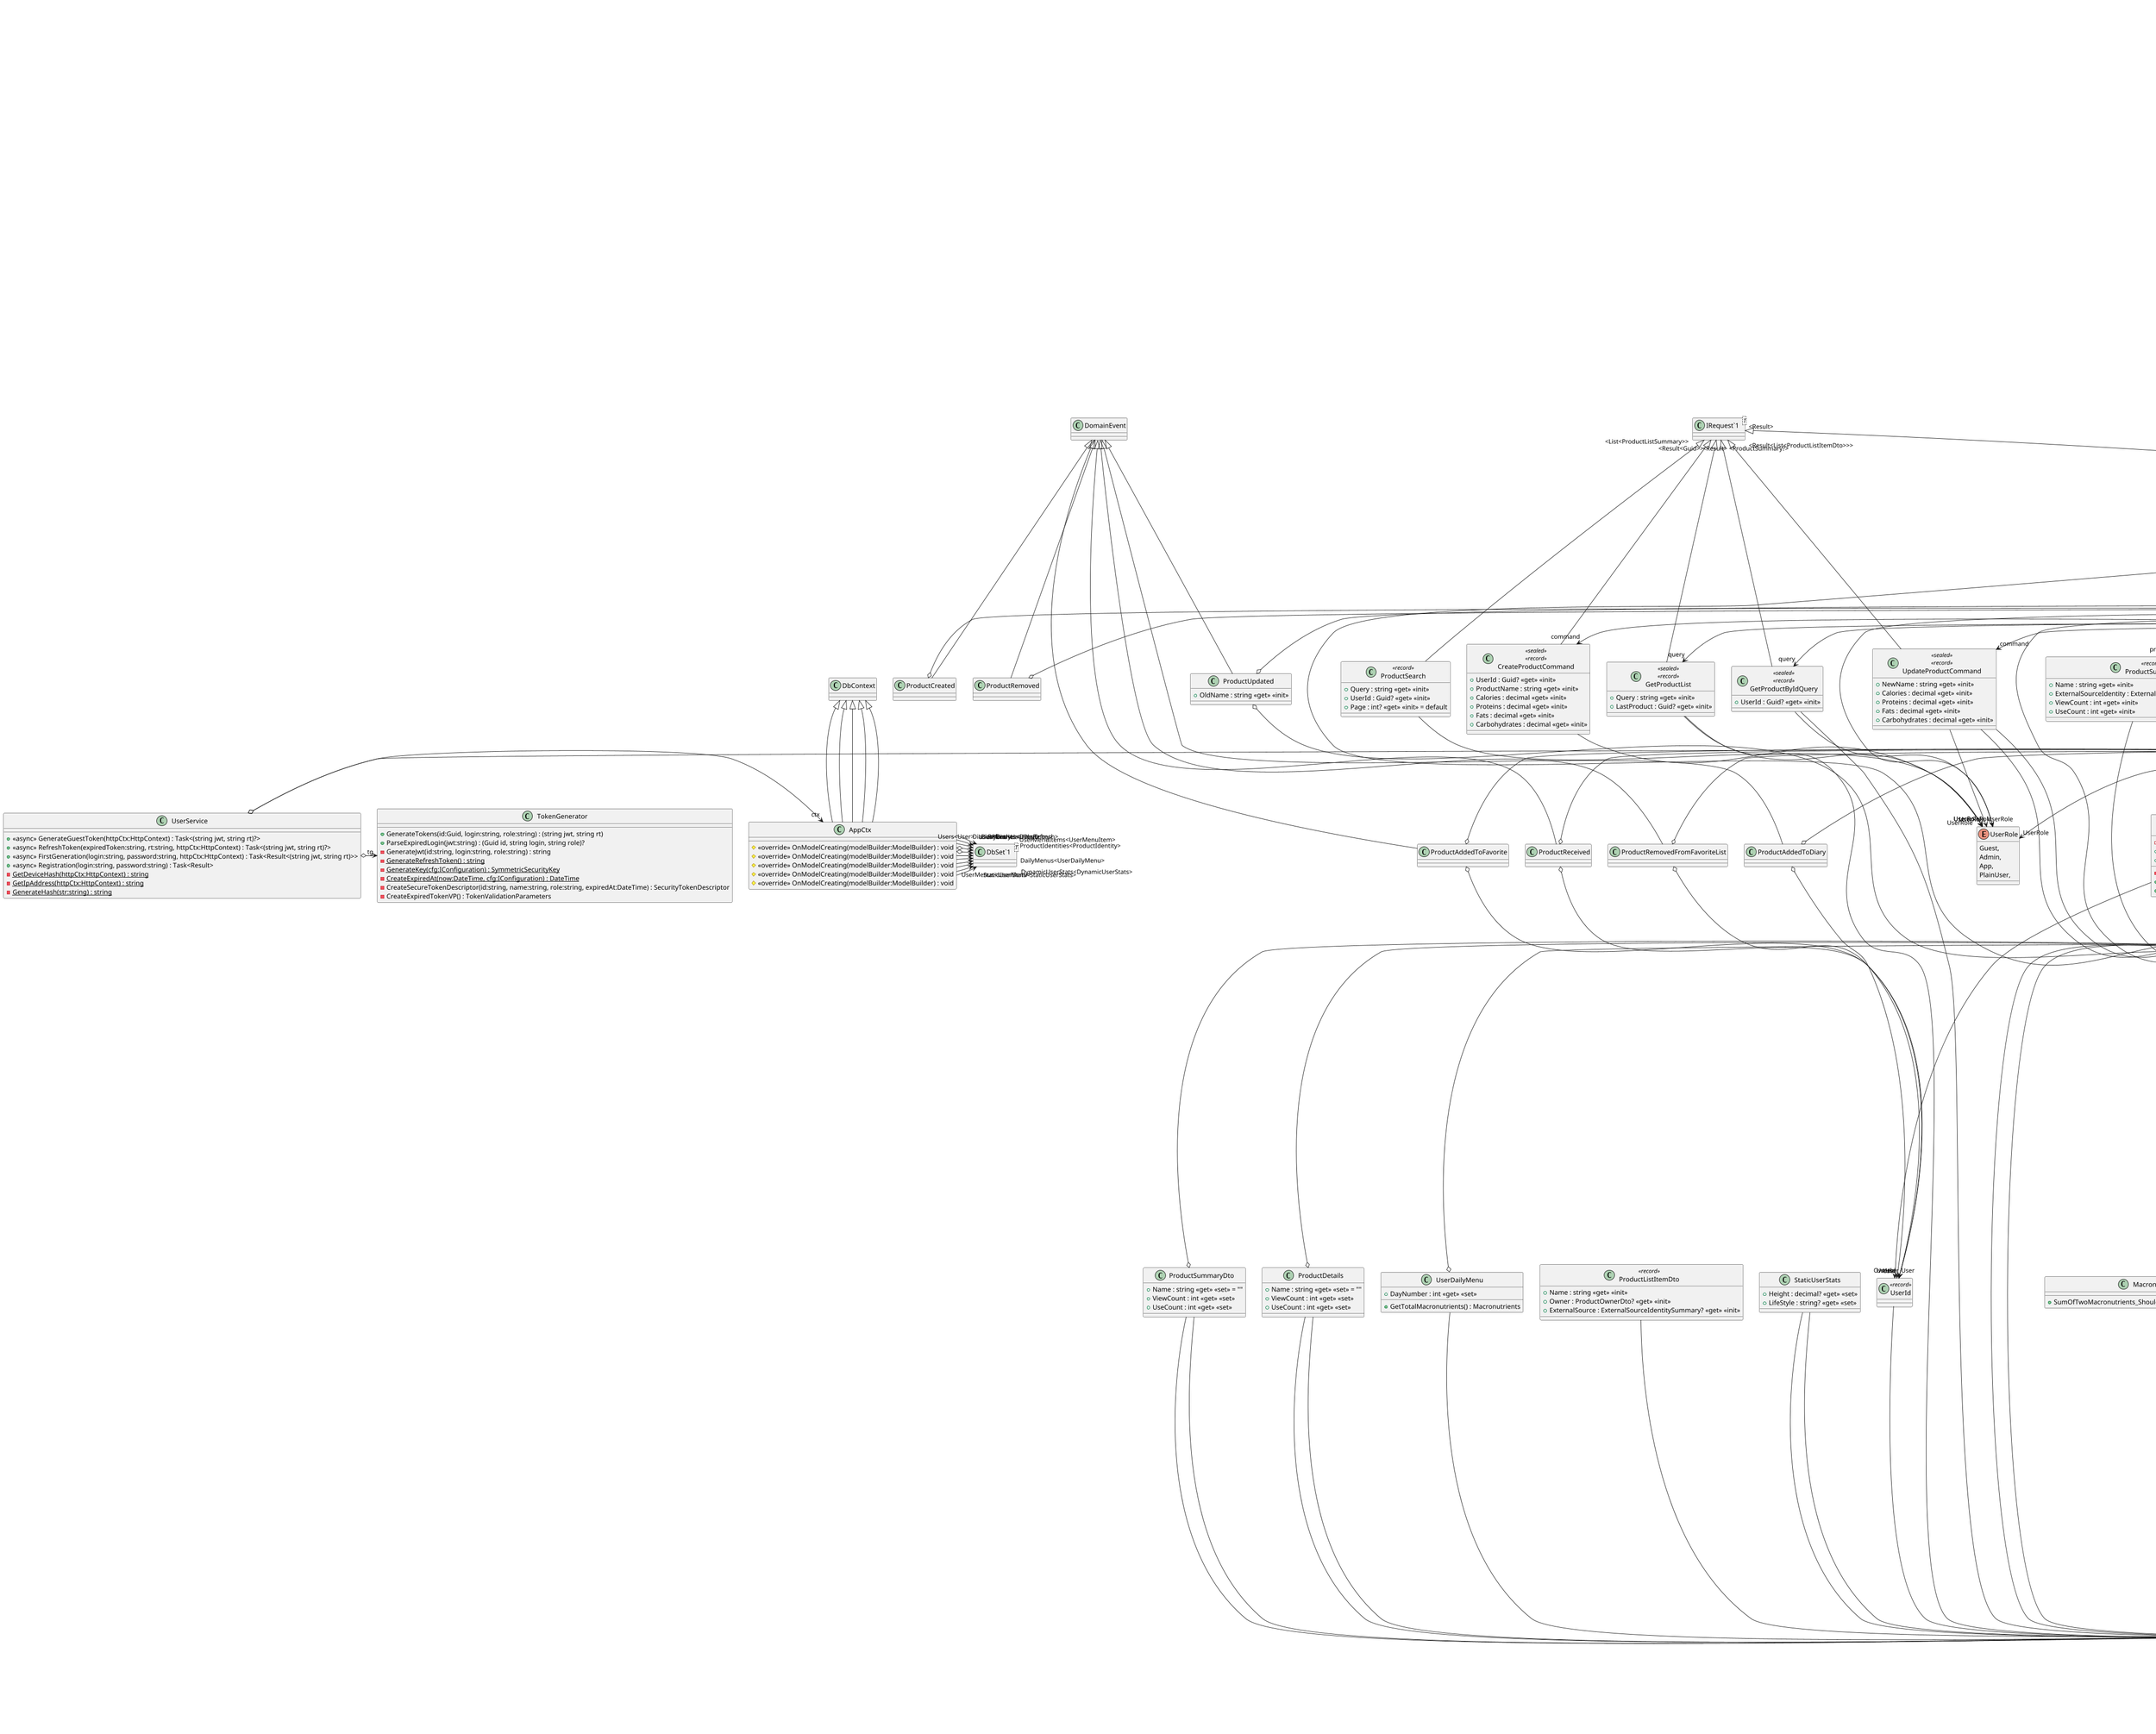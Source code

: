 @startuml include

' skinparam dpi 900

scale 32000 width
' scale 4000 height


class DependencyInjection <<static>> {
    + {static} AddPersistenceBuildingBlocks(serviceCollection:IServiceCollection) : IServiceCollection
}
class LinqExtensions <<static>> {
    + {static} Chunk(source:IEnumerable<T>, chunkSize:int) : IEnumerable<IEnumerable<T>>
}
class Class1 {
}
class ClaimsPrincipalExtensions <<static>> {
    + {static} GetUserId(u:ClaimsPrincipal) : Guid?
    + {static} TryGetGuid(idStr:string) : Guid?
}
class "AddDbContext`1"<T> {
}
class "AddScoped`1"<T> {
}
class "Empty`1"<T> {
}
class "AddDbContext`1"<T> {
}
class "AddRefitClient`1"<T> {
}
class "GetRequiredService`1"<T> {
}
class "AddDbContext`1"<T> {
}
class "AddScoped`1"<T> {
}
class "Empty`1"<T> {
}
class "AddDbContext`1"<T> {
}
class "AddDbContext`1"<T> {
}
class HttpLoggingHandler {
    # <<override>> <<async>> SendAsync(request:HttpRequestMessage, cancellationToken:CancellationToken) : Task<HttpResponseMessage>
}
class "ILogger`1"<T> {
}
DelegatingHandler <|-- HttpLoggingHandler
class DependencyInjection <<static>> {
    - <<const>> UsdaPath : string = "https://api.nal.usda.gov/fdc/v1"
    - <<const>> OpenApiPath : string = "https://world.openfoodfacts.net/api/v3/"
    - <<const>> OpenApiSearchPath : string = "https://world.openfoodfacts.org/"
    + {static} AddPersistence(services:IServiceCollection, mysqlConnectionString:string, cassandraHost:string, cassandraKeySpace:string, cassandraUserName:string, cassandraPassword:string, usdaClientApiKey:string) : IServiceCollection
}
class DependencyInjection <<static>> {
    + {static} AddPresentation(services:IServiceCollection, configuration:IConfiguration) : IServiceCollection
    + {static} AddPresentation(app:WebApplication) : WebApplication
}
class DependencyInjection <<static>> {
    + {static} AddApplication(services:IServiceCollection, assemblies:Assembly[]) : IServiceCollection
}
class EdamamApiTest {
    + EdamamApiTest(output:ITestOutputHelper)
    + <<async>> TestName() : Task
    - {static} GetLinks(sections:Dictionary<string, EdamamMenuResponse.SelectionType.Section>) : IEnumerable<string>
}
class "ILogger`1"<T> {
}
EdamamApiTest --> "edamamMenuApi" IEdamamMenuApi
EdamamApiTest --> "edamamRecipeApi" IEdamamRecipeApi
EdamamApiTest --> "edamamConverter" EdamamConverter
EdamamApiTest --> "logger<EdamamApiTest>" "ILogger`1"
class UserMenuServiceTest {
    + UserMenuServiceTest(output:ITestOutputHelper)
    + <<async>> TestCreatingMenu() : Task
}
class "ILogger`1"<T> {
}
UserMenuServiceTest --> "edamamMenuApi" IEdamamMenuApi
UserMenuServiceTest --> "edamamRecipeApi" IEdamamRecipeApi
UserMenuServiceTest --> "edamamConverter" EdamamConverter
UserMenuServiceTest --> "userMenuService" UserMenuService
UserMenuServiceTest --> "logger<UserMenuServiceTest>" "ILogger`1"
class MySqlConnectionProvider {
    - <<readonly>> connectionString : string
    + Get() : Task<DbConnection>
}
IConnectionProvider <|-- MySqlConnectionProvider
class GuidTypeHandler {
    + <<override>> SetValue(parameter:IDbDataParameter, guid:Guid) : void
    + <<override>> Parse(value:object) : Guid
}
class "TypeHandler`1"<T> {
}
class MacronutrientsErrors <<static>> {
}
MacronutrientsErrors o-> "ValueLessZero" Error
class MacronutrientsSnapshot {
    + Calories : decimal <<get>> <<set>>
    + Proteins : decimal <<get>> <<set>>
    + Fats : decimal <<get>> <<set>>
    + Carbohydrates : decimal <<get>> <<set>>
}
class Macronutrients <<record>> {
    + Macronutrients()
    - Macronutrients(calories:decimal, proteins:decimal, fats:decimal, carbohydrates:decimal)
    + {static} Create(calories:decimal, proteins:decimal, fats:decimal, carbohydrates:decimal) : Result<Macronutrients>
    - {static} CheckValueByNotLessZero(value:decimal) : bool
    + Calories : decimal <<get>> <<init>>
    + Proteins : decimal <<get>> <<init>>
    + Fats : decimal <<get>> <<init>>
    + Carbohydrates : decimal <<get>> <<init>>
    + {static} FromSnapshot(snapshot:MacronutrientsSnapshot) : Macronutrients
    + ToSnapshot() : MacronutrientsSnapshot
}
class StaticUserStatsConf {
    + Configure(builder:EntityTypeBuilder<StaticUserStats>) : void
}
class "IEntityTypeConfiguration`1"<T> {
}
"IEntityTypeConfiguration`1" "<StaticUserStats>" <|-- StaticUserStatsConf
class StaticUserStats {
    + Height : decimal? <<get>> <<set>>
    + LifeStyle : string? <<get>> <<set>>
}
StaticUserStats --> "Id" Guid
StaticUserStats --> "UserId" Guid
class AppCtx {
    # <<override>> OnModelCreating(modelBuilder:ModelBuilder) : void
}
class "DbContextOptions`1"<T> {
}
class "DbSet`1"<T> {
}
DbContext <|-- AppCtx
AppCtx --> "StaticUserStats<StaticUserStats>" "DbSet`1"
AppCtx --> "DynamicUserStats<DynamicUserStats>" "DbSet`1"
class DynamicUserStats {
    + Weight : decimal <<get>> <<set>>
}
DynamicUserStats --> "Id" Guid
DynamicUserStats --> "UserId" Guid
DynamicUserStats --> "StartDateTime" DateTime
DynamicUserStats --> "EndDateTime" DateTime
class DynamicUserStatsConf {
    + Configure(builder:EntityTypeBuilder<DynamicUserStats>) : void
}
class "IEntityTypeConfiguration`1"<T> {
}
"IEntityTypeConfiguration`1" "<DynamicUserStats>" <|-- DynamicUserStatsConf
class Init <<partial>> {
    # <<override>> Up(migrationBuilder:MigrationBuilder) : void
    # <<override>> Down(migrationBuilder:MigrationBuilder) : void
}
Migration <|-- Init
class Init <<partial>> {
    # <<override>> BuildTargetModel(modelBuilder:ModelBuilder) : void
}
class AppCtxModelSnapshot <<partial>> {
    # <<override>> BuildModel(modelBuilder:ModelBuilder) : void
}
ModelSnapshot <|-- AppCtxModelSnapshot
class MenuConfigurationService {
    + Create(cfg:GenerateMenuConfiguration) : Result<EdamamMenuRequest>
    - CreateFrom(cfg:BaseGenerateMenuConfiguration) : EdamamMenuRequest.MainPredicate
    - CreateFit(cfg:BaseGenerateMenuConfiguration, accuracyI:decimal?) : Dictionary<string, EdamamMenuRequest.Range>
}
class "ILogger`1"<T> {
}
class UserMenuModule {
    + <<override>> AddRoutes(app:IEndpointRouteBuilder) : void
    - {static} <<async>> Create(rq:CreateRequest, u:ClaimsPrincipal, ums:UserMenuService) : Task<Results<Ok<Guid>, BadRequest<string>, ForbidHttpResult>>
    - {static} <<async>> GetActual(u:ClaimsPrincipal, ums:UserMenuService, date:DateTime?) : Task<Results<Ok<Details>, BadRequest<string>>>
    - {static} Generate(cfg:GenerateMenuConfiguration, u:ClaimsPrincipal, service:UserMenuService) : Task<Results<Ok<Details>, BadRequest<string>>>
}
CarterModule <|-- UserMenuModule
class UserMenuService {
    + Create(id:Guid, userId:Guid, role:string, items:List<Dictionary<int, CreateMenuItem>>) : Task<Result<Guid>>
    + <<async>> GetActualMenu(userId:Guid, date:DateTime) : Task<Result<Details>>
    + CreateFromEdamam(userId:Guid, cfg:GenerateMenuConfiguration) : Task<Result<UserMenu>>
    - <<async>> CreateResponse(rq:EdamamMenuRequest) : Task<EdamamMenuResponse?>
    - <<async>> GetRecipes(rs:EdamamMenuResponse) : Task<Result<EdamamRecipeResponse[]>>
    - CreateUserMenu(menuRs:EdamamMenuResponse, recipesRs:EdamamRecipeResponse[], userId:Guid) : UserMenu
    - {static} GetLinks(sections:Dictionary<string, EdamamMenuResponse.SelectionType.Section>) : IEnumerable<string>
    + {static} Adapt(userMenu:UserMenu) : Func<Details>
    - {static} Adapt(x:UserMenuItem) : MenuItemDetails
}
class "ILogger`1"<T> {
}
class AppCtx {
    # <<override>> OnModelCreating(modelBuilder:ModelBuilder) : void
}
class "DbContextOptions`1"<T> {
}
class "DbSet`1"<T> {
}
DbContext <|-- AppCtx
AppCtx --> "UserMenus<UserMenu>" "DbSet`1"
AppCtx --> "DailyMenus<UserDailyMenu>" "DbSet`1"
AppCtx --> "UserMenuItems<UserMenuItem>" "DbSet`1"
AppCtx --> "ProductIdentities<ProductIdentity>" "DbSet`1"
class Roles <<static>> {
    + {static} <<readonly>> Plain : string = "plain"
    + {static} <<readonly>> Guest : string = "guest"
    + {static} <<readonly>> Admin : string = "admin"
}
class HttpLoggingHandler {
    # <<override>> <<async>> SendAsync(request:HttpRequestMessage, cancellationToken:CancellationToken) : Task<HttpResponseMessage>
}
class "ILogger`1"<T> {
}
DelegatingHandler <|-- HttpLoggingHandler
class AppCtxModelSnapshot <<partial>> {
    # <<override>> BuildModel(modelBuilder:ModelBuilder) : void
}
ModelSnapshot <|-- AppCtxModelSnapshot
class Init <<partial>> {
    # <<override>> Up(migrationBuilder:MigrationBuilder) : void
    # <<override>> Down(migrationBuilder:MigrationBuilder) : void
}
Migration <|-- Init
class Init <<partial>> {
    # <<override>> BuildTargetModel(modelBuilder:ModelBuilder) : void
}
enum ProductIdentityType {
    SystemItem,
    USDA,
    Barcode,
    Edamam,
}
class ProductItem {
    + Value : string <<get>> <<set>>
}
ProductItem --> "Type" ProductIdentityType
interface IProductApi {
    + CreateProduct(rq:CreateProductRequest) : Task<Guid>
    + GetProductById(id:Guid) : Task<ProductDetails>
}
class ProductDetails {
    + Name : string <<get>> <<set>> = ""
    + ViewCount : int <<get>> <<set>>
    + UseCount : int <<get>> <<set>>
}
class CreateProductRequest {
    + ProductName : string <<get>> <<set>>
    + Calories : decimal <<get>> <<set>>
    + Proteins : decimal <<get>> <<set>>
    + Fats : decimal <<get>> <<set>>
    + Carbohydrates : decimal <<get>> <<set>>
}
ProductDetails --> "Id" Guid
ProductDetails o-> "Macronutrients" Macronutrients
ProductDetails --> "Owner" Guid
class User {
    + Login : string <<get>> <<set>>
    + PasswordHash : string <<get>> <<set>>
    + Role : string <<get>> <<set>>
}
User o-> "Id" Guid
class UserModule {
    + <<override>> AddRoutes(app:IEndpointRouteBuilder) : void
    - {static} <<async>> GetGuest(userService:UserService, httpCtx:HttpContext) : Task<Results<Ok<TokenDto>, ForbidHttpResult>>
    - {static} <<async>> Login(rq:LoginRequest, httpContext:HttpContext, uS:UserService) : Task<Results<Ok<TokenDto>, ForbidHttpResult>>
    - {static} <<async>> Reg(rq:RegRequest, uS:UserService) : Task<Results<Ok, ForbidHttpResult>>
    - {static} <<async>> Refresh(eJwt:string, httpContext:HttpContext, uS:UserService, logger:ILogger<UserModule>) : Task<Results<Ok<TokenDto>, ForbidHttpResult>>
    - {static} OnSuccess(res:(string jwt, string rt), ctx:HttpContext) : TokenDto
}
CarterModule <|-- UserModule
class UserConfiguration {
    + Configure(builder:EntityTypeBuilder<User>) : void
}
class "IEntityTypeConfiguration`1"<T> {
}
"IEntityTypeConfiguration`1" "<User>" <|-- UserConfiguration
class AppCtx {
    # <<override>> OnModelCreating(modelBuilder:ModelBuilder) : void
}
class "DbContextOptions`1"<T> {
}
class "DbSet`1"<T> {
}
DbContext <|-- AppCtx
AppCtx o-> "Users<User>" "DbSet`1"
AppCtx o-> "Refreshes<UserRefresh>" "DbSet`1"
class AppCtxModelSnapshot <<partial>> {
    # <<override>> BuildModel(modelBuilder:ModelBuilder) : void
}
ModelSnapshot <|-- AppCtxModelSnapshot
class Init <<partial>> {
    # <<override>> BuildTargetModel(modelBuilder:ModelBuilder) : void
}
class Init <<partial>> {
    # <<override>> Up(migrationBuilder:MigrationBuilder) : void
    # <<override>> Down(migrationBuilder:MigrationBuilder) : void
}
Migration <|-- Init
class AppCtx {
    # <<override>> OnModelCreating(modelBuilder:ModelBuilder) : void
}
class "DbContextOptions`1"<T> {
}
class "DbSet`1"<T> {
}
DbContext <|-- AppCtx
AppCtx --> "UserPlans<UserPlan>" "DbSet`1"
class UserPlanConf {
    + Configure(builder:EntityTypeBuilder<UserPlan>) : void
}
class "IEntityTypeConfiguration`1"<T> {
}
"IEntityTypeConfiguration`1" "<UserPlan>" <|-- UserPlanConf
class UserPlan {
}
UserPlan --> "Id" Guid
UserPlan --> "UserId" Guid
UserPlan --> "DateStart" DateTime
UserPlan --> "DateEnd" DateTime
UserPlan o-> "MacronutrientsGoal" Macronutrients
class Init <<partial>> {
    # <<override>> Up(migrationBuilder:MigrationBuilder) : void
    # <<override>> Down(migrationBuilder:MigrationBuilder) : void
}
Migration <|-- Init
class Init <<partial>> {
    # <<override>> BuildTargetModel(modelBuilder:ModelBuilder) : void
}
class AppCtxModelSnapshot <<partial>> {
    # <<override>> BuildModel(modelBuilder:ModelBuilder) : void
}
ModelSnapshot <|-- AppCtxModelSnapshot
class AppCtx {
    # <<override>> OnModelCreating(modelBuilder:ModelBuilder) : void
}
class "DbContextOptions`1"<T> {
}
class "DbSet`1"<T> {
}
DbContext <|-- AppCtx
AppCtx --> "Diaries<Diary>" "DbSet`1"
AppCtx --> "DiaryEntries<DiaryEntry>" "DbSet`1"
class AppCtxModelSnapshot <<partial>> {
    # <<override>> BuildModel(modelBuilder:ModelBuilder) : void
}
ModelSnapshot <|-- AppCtxModelSnapshot
class Init <<partial>> {
    # <<override>> BuildTargetModel(modelBuilder:ModelBuilder) : void
}
class Init <<partial>> {
    # <<override>> Up(migrationBuilder:MigrationBuilder) : void
    # <<override>> Down(migrationBuilder:MigrationBuilder) : void
}
Migration <|-- Init
class DiaryConf {
    + Configure(builder:EntityTypeBuilder<Diary>) : void
}
class "IEntityTypeConfiguration`1"<T> {
}
"IEntityTypeConfiguration`1" "<Diary>" <|-- DiaryConf
class Diary {
}
class "List`1"<T> {
}
Diary --> "Id" Guid
Diary --> "UserId" Guid
Diary --> "Date" DateTime
Diary o-> "DiaryEntries<DiaryEntry>" "List`1"
class DiaryEntry {
    + ProductName : string <<get>> <<set>>
    + Weight : decimal <<get>> <<set>>
}
DiaryEntry --> "Id" Guid
DiaryEntry --> "ProductId" Guid
DiaryEntry o-> "Macronutrients" Macronutrients
DiaryEntry --> "ConsumptionTime" DateTime
class DiaryEntryConf {
    + Configure(builder:EntityTypeBuilder<DiaryEntry>) : void
}
class "IEntityTypeConfiguration`1"<T> {
}
"IEntityTypeConfiguration`1" "<DiaryEntry>" <|-- DiaryEntryConf
class GlobalMappingsDefinition {
    + GlobalMappingsDefinition()
}
Mappings <|-- GlobalMappingsDefinition
class MySqlConnectionProviderDecorator {
}
class "ILogger`1"<T> {
}
ConnectionProviderDecorator <|-- MySqlConnectionProviderDecorator
ISqlConnectionProvider <|-- MySqlConnectionProviderDecorator
interface INoSqlConnectionProvider {
    + Get() : Task<IMapper>
}
class MySqlConnectionProvider {
}
ISqlConnectionProvider <|-- MySqlConnectionProvider
interface ISqlConnectionProvider {
}
IConnectionProvider <|-- ISqlConnectionProvider
class NoSqlConnectionProvider {
    - <<readonly>> keySpace : string
    + Get() : Task<IMapper>
}
INoSqlConnectionProvider <|-- NoSqlConnectionProvider
NoSqlConnectionProvider o-> "cluster" Cluster
class ProductRepository {
    + <<async>> AddProductToFavoriteListAsync(user:UserId, product:ProductId, addedAt:DateTime) : Task
    + <<async>> CreateAsync(entity:Product) : Task
    + <<async>> GetAll() : Task<IEnumerable<Product>>
    + <<async>> GetByIdAsync(id:ProductId) : Task<Product?>
    + <<async>> GetFavoriteProductListAsync(user:UserId) : Task<IEnumerable<Product>>
    + <<async>> GetUserWhichFavoriteListContainsProduct(product:Product) : Task<IEnumerable<UserId>>
    + <<async>> IsProductInFavoriteList(user:UserId, product:ProductId) : Task<bool>
    + <<async>> RemoveAsync(entity:Product) : Task
    + <<async>> RemoveProductFromFavoriteListAsync(user:UserId, product:ProductId) : Task
    + <<async>> UpdateAsync(entity:Product) : Task
}
IProductRepository <|-- ProductRepository
ProductRepository o-> "connectionProvider" IConnectionProvider
class ExternalProductRepository {
    + <<async>> Search(query:string, page:int) : Task<(List<Product>? products, int[] pageCounts)>
    + GetFromExternalSource(externalSourceIdentity:ExternalSourceIdentity) : Task<Product?>
}
class "ILogger`1"<T> {
}
IExternalProductRepository <|-- ExternalProductRepository
ExternalProductRepository o-> "usdaApi" IUsdaApi
ExternalProductRepository o-> "usdaConverter" UsdaConverter
ExternalProductRepository o-> "openFoodFactsApi" IOpenFoodFactsApi
ExternalProductRepository o-> "openFoodFactsSearchApi" IOpenFoodFactsSearchApi
ExternalProductRepository o-> "logger<ExternalProductRepository>" "ILogger`1"
class ProductModule <<sealed>> {
    + <<override>> AddRoutes(app:IEndpointRouteBuilder) : void
    - {static} Test() : Results<Ok, ForbidHttpResult>
    - {static} <<async>> GetById(ctx:HttpContext, id:Guid, logger:ILogger<ProductModule>, mediator:IMediator) : Task<Results<Ok<ProductSummaryDto>, BadRequest>>
    - {static} <<async>> Search(query:string, page:int?, u:ClaimsPrincipal, mediator:IMediator) : Task<Results<Ok<List<ProductListItemDto>>, BadRequest>>
    - {static} <<async>> CreateProduct(u:ClaimsPrincipal, rq:CreateProductRequest, mediator:IMediator) : Task<
        Results<Ok<Guid>, BadRequest<string>, ForbidHttpResult>
    >
}
class CreateProductRequest {
    + ProductName : string <<get>> <<set>>
    + Calories : decimal <<get>> <<set>>
    + Proteins : decimal <<get>> <<set>>
    + Fats : decimal <<get>> <<set>>
    + Carbohydrates : decimal <<get>> <<set>>
}
class ProductSummaryDto {
    + Name : string <<get>> <<set>> = ""
    + ViewCount : int <<get>> <<set>>
    + UseCount : int <<get>> <<set>>
}
CarterModule <|-- ProductModule
ProductSummaryDto --> "Id" Guid
ProductSummaryDto o-> "Macronutrients" Macronutrients
ProductSummaryDto --> "Owner" Guid
class MacronutrientsErrors <<static>> {
}
MacronutrientsErrors o-> "ValueLessZero" Error
class MacronutrientsSnapshot {
    + Calories : decimal <<get>> <<set>>
    + Proteins : decimal <<get>> <<set>>
    + Fats : decimal <<get>> <<set>>
    + Carbohydrates : decimal <<get>> <<set>>
}
class Macronutrients <<record>> {
    - Macronutrients(calories:decimal, proteins:decimal, fats:decimal, carbohydrates:decimal)
    + {static} Create(calories:decimal, proteins:decimal, fats:decimal, carbohydrates:decimal) : Result<Macronutrients>
    - {static} CheckValueByNotLessZero(value:decimal) : bool
    + Calories : decimal <<get>> <<init>>
    + Proteins : decimal <<get>> <<init>>
    + Fats : decimal <<get>> <<init>>
    + Carbohydrates : decimal <<get>> <<init>>
    + {static} FromSnapshot(snapshot:MacronutrientsSnapshot) : Macronutrients
    + ToSnapshot() : MacronutrientsSnapshot
}
class UserId <<record>> {
}
UserId --> "Value" Guid
class User {
}
enum UserRole {
    Guest,
    Admin,
    App,
    PlainUser,
}
class "Entity`1"<T> {
}
"Entity`1" "<UserId>" <|-- User
User o-> "Role" UserRole
class ProductOwner <<record>> {
    - ProductOwner(isUser:bool, owner:UserId?)
    - <<readonly>> isUser : bool
    + IsUser : bool <<get>>
    + IsSystem : bool <<get>>
    + {static} ByUser(user:UserId) : ProductOwner
    + {static} BySystem() : ProductOwner
}
ProductOwner --> "Owner" UserId
class ProductErrors <<static>> {
}
ProductErrors o-> "NameIsNullOrEmpty" Error
ProductErrors o-> "CreatorIsGuest" Error
ProductErrors o-> "UpdateNotAllowedToNoOwner" Error
ProductErrors o-> "RemoveNotAllowedToNoOwner" Error
ProductErrors o-> "RemoveFromExternalSource" Error
ProductErrors o-> "RemoveNotAllowedWhenInFavoriteList" Error
ProductErrors o-> "AdminUserNotAllowedAddToFavoriteList" Error
ProductErrors o-> "ProductAlreadyInFavoriteList" Error
ProductErrors o-> "ProductNotInFavoriteList" Error
ProductErrors o-> "ProductNotFound" Error
interface IProductRepository {
    + GetFavoriteProductListAsync(user:UserId) : Task<IEnumerable<Product>>
    + AddProductToFavoriteListAsync(user:UserId, product:ProductId, addedAt:DateTime) : Task
    + RemoveProductFromFavoriteListAsync(user:UserId, product:ProductId) : Task
    + GetUserWhichFavoriteListContainsProduct(product:Product) : Task<IEnumerable<UserId>>
    + IsProductInFavoriteList(user:UserId, product:ProductId) : Task<bool>
}
class "IRepository`2"<T1,T2> {
}
"IRepository`2" "<Product,ProductId>" <|-- IProductRepository
class ProductSnapshot {
    + Name : string <<get>> <<set>>
    + FromExternalSource : bool <<get>> <<set>>
    + ExternalSource : string? <<get>> <<set>>
}
ProductSnapshot --> "Id" Guid
ProductSnapshot o-> "Macronutrients" MacronutrientsSnapshot
ProductSnapshot --> "Owner" Guid
ProductSnapshot --> "ExternalSourceType" ExternalSourceType
ProductSnapshot --> "CreatedAt" DateTime
ProductSnapshot --> "UpdatedAt" DateTime
interface IExternalProductRepository {
    + GetFromExternalSource(externalSourceIdentity:ExternalSourceIdentity) : Task<Product?>
    + Search(query:string, page:int) : Task<(List<Product>? products, int[] pageCounts)>
}
class ProductId <<record>> {
}
ProductId --> "Value" Guid
class Product {
    - Product(id:ProductId, name:string, macronutrients:Macronutrients, owner:ProductOwner?, createdAt:DateTime, updatedAt:DateTime?, externalSource:ExternalSourceIdentity?)
    + {static} Create(id:ProductId, name:string, macronutrients:Macronutrients, creator:User, createdAt:DateTime) : Result<Product>
    + Update(name:string, macronutrients:Macronutrients, updater:User, updateTime:DateTime) : Result
    + Remove(remover:User, isInFavoriteList:bool) : Result
    + Name : string <<get>>
    + IsExternalSourceProduct : bool <<get>>
    - CheckUpdater(updater:User) : bool
    - CheckRemover(remover:User) : bool
    + {static} FromSnapshot(product:ProductSnapshot) : Product
    + ToSnapshot() : ProductSnapshot
}
class "Entity`1"<T> {
}
"Entity`1" "<ProductId>" <|-- Product
IAuditable <|-- Product
Product --> "Macronutrients" Macronutrients
Product --> "Owner" ProductOwner
Product --> "ExternalSource" ExternalSourceIdentity
Product --> "CreatedAt" DateTime
Product --> "UpdatedAt" DateTime
class PersistenceContext {
    - <<const>> host : string = "localhost"
    - <<const>> keySpace : string = "product"
    - <<const>> name : string = "user"
    + PersistenceContext()
    + InjectLogging(output:ITestOutputHelper) : void
}
PersistenceContext --> "provider" ServiceProvider
PersistenceContext --> "ServiceProvider" ServiceProvider
PersistenceContext --> "Services" IServiceCollection
class PersistenceCollection {
}
class "ICollectionFixture`1"<T> {
}
"ICollectionFixture`1" "<PersistenceContext>" <|-- PersistenceCollection
class ProductSummaryRepositoryTest {
    + ProductSummaryRepositoryTest(context:PersistenceContext, output:ITestOutputHelper)
    + <<async>> AddView_MustExec() : Task
    + <<async>> AddUse_MustExec() : Task
    + <<async>> GetAllPopular_MustExec_WhenAllPopular() : Task
    + <<async>> GetAllPopular_MustExec_WhenUserPopular() : Task
    + <<async>> GetList_MustExec() : Task
}
ProductSummaryRepositoryTest --> "productSummaryRepository" IProductSummaryRepository
ProductSummaryRepositoryTest --> "productRepository" IProductRepository
ProductSummaryRepositoryTest --> "ServiceProvider" ServiceProvider
class ProductRepositoryTest {
    - <<const>> name : string = "name"
    - <<const>> newName : string = "new name"
    <<const>> - usdaCode : string = "2677671"
    <<const>> - barcode : string = "3017620422003"
    + ProductRepositoryTest(context:PersistenceContext, output:ITestOutputHelper)
    + <<async>> CreateAndGetByIdAsync_MustExec() : Task
    + <<async>> FavoriteListActions_MustExec() : Task
    + <<async>> IsInFavoriteList_MustReturnFalse_WhenIsNotInFavoriteList() : Task
    + <<async>> IsInFavoriteList_MustReturnTrue_WhenIsInFavoriteList() : Task
    + <<async>> GetUserWhichFavoriteListContainsProduct_MustReturnUsers() : Task
    + <<async>> TestExternalSource() : Task
    + <<async>> TestSearchOpenApi() : Task
}
class "ILogger`1"<T> {
}
ProductRepositoryTest o-> "id" ProductId
ProductRepositoryTest o-> "macronutrients" Macronutrients
ProductRepositoryTest o-> "plainUserCreator" User
ProductRepositoryTest o-> "newMacronutrients" Macronutrients
ProductRepositoryTest --> "productRepository" IProductRepository
ProductRepositoryTest o-> "createdAt" DateTime
ProductRepositoryTest o-> "updatedAt" DateTime
ProductRepositoryTest --> "converter" UsdaConverter
ProductRepositoryTest --> "searchApi" IOpenFoodFactsSearchApi
ProductRepositoryTest --> "logger<ProductRepositoryTest>" "ILogger`1"
ProductRepositoryTest --> "externalProductRepository" IExternalProductRepository
ProductRepositoryTest --> "ServiceProvider" ServiceProvider
class ProductTest {
    - <<const>> name : string = "ProductTestName"
    + CreateProduct_MustReturnFailed_WhenNameIsNullOrEmpty() : void
    + CreateProduct_MustReturnSuccessAndRaiseEvent_WhenOk() : void
    + UpdateProduct_MustReturnFailed_WhenUpdateSystemProductWithNotAdminUpdater() : void
    + RemoveProduct_MustReturnFailed_WhenRemoveSystemProductWithNotAdminUpdater() : void
    + RemoveProduct_MustReturnFailed_WhenRemoveProductWithNoOwner() : void
    + RemoveProduct_MustReturnFailed_WhenRemoveProductInFavoriteList() : void
    + RemoveProduct_MustReturnSuccess_WhenOk() : void
    + UpdateProduct_MustReturnFailed_WhenUpdateProductWithNoOwner() : void
    + UpdateProduct_MustReturnFailed_WhenUpdateProductWithNullOrEmptyName() : void
    + UpdateProduct_MustReturnSuccessAndRaiseEvent_WhenProductUpdateOk() : void
}
ProductTest o-> "productId" ProductId
ProductTest o-> "createdAt" DateTime
ProductTest o-> "updatedAt" DateTime
ProductTest o-> "macronutrients" Macronutrients
ProductTest o-> "plainUser" User
ProductTest o-> "adminUser" User
ProductTest o-> "anotherPlainUser" User
class MacronutrientsTest {
    + SumOfTwoMacronutrients_ShouldReturnSumOfLeftAndRight() : void
}
MacronutrientsTest o-> "left" Macronutrients
MacronutrientsTest o-> "right" Macronutrients
class ProductFavoriteServiceTest {
    + ProductFavoriteServiceTest()
    + <<async>> AddToFavoriteList_ShouldFailed_WhenUserIsAdmin() : Task
    + <<async>> AddToFavoriteList_ShouldFailed_WhenProductAlreadyInFavoriteList() : Task
    + <<async>> AddToFavoriteList_ShouldSuccess_WhenOk() : Task
}
ProductFavoriteServiceTest --> "productFavoriteService" ProductFavoriteService
ProductFavoriteServiceTest --> "productRepository" IProductRepository
ProductFavoriteServiceTest --> "eventDispatcher" IEventDispatcher
ProductFavoriteServiceTest o-> "adminUser" User
ProductFavoriteServiceTest o-> "plainUser" User
ProductFavoriteServiceTest --> "testProduct" Product
class UpdateProductHandlerTest {
    - <<const>> newName : string = "newName"
    + UpdateProductHandlerTest()
    + <<async>> Handle_MustReturnFailed_WhenErrInCommand() : Task
    + <<async>> Handle_MustExec() : Task
}
class "ILogger`1"<T> {
}
UpdateProductHandlerTest --> "productRepository" IProductRepository
UpdateProductHandlerTest --> "logger<UpdateProductCommandHandler>" "ILogger`1"
UpdateProductHandlerTest --> "handler" UpdateProductCommandHandler
UpdateProductHandlerTest o-> "newMacronutrients" Macronutrients
UpdateProductHandlerTest o-> "user" User
UpdateProductHandlerTest --> "product" Product
UpdateProductHandlerTest --> "command" UpdateProductCommand
class GetProductByIdHandlerTest {
    + GetProductByIdHandlerTest()
    + <<async>> Handle_MustExec() : Task
}
GetProductByIdHandlerTest --> "productRepository" IProductSummaryRepository
GetProductByIdHandlerTest --> "eventDispatcher" IEventDispatcher
GetProductByIdHandlerTest --> "handler" GetProductByIdQueryHandler
GetProductByIdHandlerTest --> "productSummary" ProductSummary
GetProductByIdHandlerTest --> "query" GetProductByIdQuery
GetProductByIdHandlerTest o-> "user" User
class RemoveProductHandlerTest {
    + RemoveProductHandlerTest()
    + <<async>> Handle_MustReturnFailed_WhenErrInCommand() : Task
    + <<async>> Handle_MustExec() : Task
}
class "ILogger`1"<T> {
}
RemoveProductHandlerTest --> "productRepository" IProductRepository
RemoveProductHandlerTest --> "logger<RemoveProductCommandHandler>" "ILogger`1"
RemoveProductHandlerTest --> "handler" RemoveProductCommandHandler
RemoveProductHandlerTest --> "product" Product
RemoveProductHandlerTest --> "command" RemoveProductCommand
RemoveProductHandlerTest o-> "user" User
class CreateProductHandlerTest {
    - <<const>> productName : string = "productName"
    + CreateProductHandlerTest()
    + <<async>> Handle_MustReturnFailed_WhenMacronutrientsHasError() : Task
    + <<async>> Handle_MustReturnFailed_WhenProductHasError() : Task
    + <<async>> Handle_MustExec() : Task
}
class "ILogger`1"<T> {
}
CreateProductHandlerTest --> "productSummaryRepository" IProductRepository
CreateProductHandlerTest --> "logger<CreateProductCommandHandler>" "ILogger`1"
CreateProductHandlerTest --> "command" CreateProductCommand
CreateProductHandlerTest o-> "user" User
CreateProductHandlerTest o-> "macronutrients" Macronutrients
class GetProductListHandlerTest {
    + GetProductListHandlerTest()
    + <<async>> Handle_MustExec() : Task
}
GetProductListHandlerTest --> "productRepository" IProductSummaryRepository
GetProductListHandlerTest --> "eventDispatcher" IEventDispatcher
GetProductListHandlerTest --> "handler" GetProductListHandler
GetProductListHandlerTest --> "productSummary" ProductSummary
GetProductListHandlerTest --> "query" GetProductList
GetProductListHandlerTest o-> "user" User
class UserMenu {
}
class "List`1"<T> {
}
UserMenu --> "Id" Guid
UserMenu --> "Date" DateTime
UserMenu --> "UserId" Guid
UserMenu o-> "DailyMenus<UserDailyMenu>" "List`1"
class UserMenuItem {
    + ProductName : string <<get>> <<set>> = ""
    + Weight : decimal <<get>> <<set>>
    + RecipeUrl : string? <<get>> <<set>>
    + ConsumptionNumber : int <<get>> <<set>>
}
UserMenuItem --> "Id" Guid
UserMenuItem --> "ProductIdentityId" Guid
UserMenuItem o-> "ProductId" ProductIdentity
UserMenuItem o-> "Macronutrients" Macronutrients
UserMenuItem --> "RecipeLines<string>" "List`1"
class UserDailyMenu {
    + DayNumber : int <<get>> <<set>>
    + GetTotalMacronutrients() : Macronutrients
}
class "List`1"<T> {
}
UserDailyMenu --> "Id" Guid
UserDailyMenu o-> "MenuItems<UserMenuItem>" "List`1"
class CreateDaily {
}
class "List`1"<T> {
}
CreateDaily o-> "Breakfast<CreateMenuItem>" "List`1"
CreateDaily o-> "Lunch<CreateMenuItem>" "List`1"
CreateDaily o-> "Dinner<CreateMenuItem>" "List`1"
class CreateMenuItem {
    + Weight : decimal <<get>> <<set>>
}
CreateMenuItem o-> "Product" ProductItem
class CreateRequest {
}
class "List`1"<T> {
}
CreateRequest o-> "Days<CreateDaily>" "List`1"
class BaseGenerateMenuConfiguration {
}
class GenerateMenuConfiguration {
    + DayCount : int <<get>> <<set>>
}
class SectionMenuFilter {
}
class NutrientFilterType {
    + TargetCalories : decimal? <<get>> <<set>>
    + TargetProtein : decimal? <<get>> <<set>>
    + TargetFats : decimal? <<get>> <<set>>
    + TargetCarbohydrates : decimal? <<get>> <<set>>
}
class "Dictionary`2"<T1,T2> {
}
BaseGenerateMenuConfiguration --> "NutrientFilter" NutrientFilterType
BaseGenerateMenuConfiguration <|-- GenerateMenuConfiguration
GenerateMenuConfiguration --> "Breakfast" SectionMenuFilter
GenerateMenuConfiguration --> "Lunch" SectionMenuFilter
GenerateMenuConfiguration --> "Dinner" SectionMenuFilter
BaseGenerateMenuConfiguration +-- SectionMenuFilter
BaseGenerateMenuConfiguration <|-- SectionMenuFilter
BaseGenerateMenuConfiguration +-- NutrientFilterType
NutrientFilterType o-> "Other<string,decimal>" "Dictionary`2"
interface IEdamamMenuApi {
    + GetMenu(AppId:string, body:EdamamMenuRequest) : Task<ApiResponse<EdamamMenuResponse>>
}
class EdamamMenuRequest {
    + Size : int <<get>> <<set>>
}
class EdamamMenuResponse {
    + Status : string <<get>> <<set>>
}
class Range {
    + Min : int? <<get>> <<set>>
    + Max : int? <<get>> <<set>>
}
class MainPredicate {
}
class Predicate {
}
class MenuPlan {
}
class SelectionType {
}
class "Dictionary`2"<T1,T2> {
}
class Section {
    + Assigned : string? <<get>> <<set>>
}
EdamamMenuRequest o-> "Plan" MenuPlan
EdamamMenuRequest +-- Range
EdamamMenuRequest +-- MainPredicate
MainPredicate --> "All<Predicate>" "List`1"
MainPredicate --> "Any<Predicate>" "List`1"
MainPredicate --> "Not<Predicate>" "List`1"
EdamamMenuRequest +-- Predicate
EdamamMenuRequest +-- MenuPlan
MenuPlan --> "Accept" MainPredicate
MenuPlan --> "Fit<string,Range>" "Dictionary`2"
MenuPlan --> "Sections<string,MenuPlan>" "Dictionary`2"
EdamamMenuResponse +-- SelectionType
SelectionType o-> "Sections<string,Section>" "Dictionary`2"
SelectionType +-- Section
Section --> "Sections<string,Section>" "Dictionary`2"
interface IEdamamRecipeApi {
    + GetByUrl(uri:string[], appId:string, appKey:string, field:string[], type:string) : Task<ApiResponse<EdamamRecipeResponse>>
}
class EdamamRecipeResponse {
    + From : int <<get>> <<set>>
    + To : int <<get>> <<set>>
    + Count : int <<get>> <<set>>
}
class Hit {
}
class RecipeType {
    + Uri : string <<get>> <<set>>
    + Label : string <<get>> <<set>>
    + Yield : decimal <<get>> <<set>>
    + Source : string <<get>> <<set>>
    + Url : string <<get>> <<set>>
    + ShareAs : string <<get>> <<set>>
    + Calories : decimal <<get>> <<set>>
    + TotalWeight : decimal <<get>> <<set>>
}
class NutrientItem {
    + Label : string <<get>> <<set>>
    + Quantity : decimal <<get>> <<set>>
    + Unit : string <<get>> <<set>>
}
class "List`1"<T> {
}
class "Dictionary`2"<T1,T2> {
}
EdamamRecipeResponse +-- Hit
Hit o-> "Recipe" RecipeType
Hit +-- RecipeType
RecipeType o-> "IngredientLines<string>" "List`1"
RecipeType o-> "TotalNutrients<string,NutrientItem>" "Dictionary`2"
RecipeType +-- NutrientItem
class EdamamConverter {
    + Convert(response:EdamamRecipeResponse.Hit.RecipeType, consumptionNumber:int) : UserMenuItem
    + Convert(hits:List<EdamamRecipeResponse.Hit>, menu:EdamamMenuResponse, userId:Guid) : UserMenu
    - CreateFromSections(section:EdamamMenuResponse.SelectionType[], hits:List<EdamamRecipeResponse.Hit>) : IEnumerable<UserDailyMenu>
    - CreateFromSections(section:EdamamMenuResponse.SelectionType.Section, hits:List<EdamamRecipeResponse.Hit>, i:int, cn:int) : IEnumerable<UserMenuItem>
    + GetLinks(sections:Dictionary<string, EdamamMenuResponse.SelectionType.Section>) : IEnumerable<string>
}
class "ILogger`1"<T> {
}
class UserMenuItemConf {
    + Configure(builder:EntityTypeBuilder<UserMenuItem>) : void
}
class "IEntityTypeConfiguration`1"<T> {
}
"IEntityTypeConfiguration`1" "<UserMenuItem>" <|-- UserMenuItemConf
class UserMenuConf {
    + Configure(builder:EntityTypeBuilder<UserMenu>) : void
}
class "IEntityTypeConfiguration`1"<T> {
}
"IEntityTypeConfiguration`1" "<UserMenu>" <|-- UserMenuConf
class UserDailyMenuConf {
    + Configure(builder:EntityTypeBuilder<UserDailyMenu>) : void
}
class "IEntityTypeConfiguration`1"<T> {
}
"IEntityTypeConfiguration`1" "<UserDailyMenu>" <|-- UserDailyMenuConf
class ProductIdentityExtensions <<static>> {
    + {static} For(productIdentity:ProductIdentity, func:Func<T, TRes>) : ProductIdentityFunctionBuilder<TRes>
}
class "ProductIdentityFunctionBuilder`1"<TRes> {
    - <<readonly>> function : Func<ProductIdentity, TRes>? = null
    + ProductIdentityFunctionBuilder(action:Func<ProductIdentity, TRes>, identity:ProductIdentity, type:Type)
    + ProductIdentityFunctionBuilder(prev:ProductIdentityFunctionBuilder<TRes>, next:Func<ProductIdentity, TRes>, type:Type)
    + Build() : TRes?
}
class ProductIdentityFunctionBuilderExtensions <<static>> {
    + {static} For(productIdentityFunctionBuilder:ProductIdentityFunctionBuilder<TRes>, func:Func<T, TRes>) : ProductIdentityFunctionBuilder<TRes>
}
"ProductIdentityFunctionBuilder`1" --> "identity" ProductIdentity
class EdamamProductIdentity {
    + Url : string <<get>> <<set>>
}
ProductIdentity <|-- EdamamProductIdentity
EdamamProductIdentity --> "Type" ProductIdentityType
abstract class ProductIdentity {
    + <<virtual>> For(action:Action<T>) : void
}
ProductIdentity --> "Id" Guid
ProductIdentity --> "Type" ProductIdentityType
class UsdaProductIdentity {
    + Code : string <<get>> <<set>>
}
ProductIdentity <|-- UsdaProductIdentity
UsdaProductIdentity --> "Type" ProductIdentityType
class BarcodeProductIdentity {
    + Barcode : string <<get>> <<set>>
}
ProductIdentity <|-- BarcodeProductIdentity
BarcodeProductIdentity --> "Type" ProductIdentityType
class SystemProductIdentity {
}
ProductIdentity <|-- SystemProductIdentity
SystemProductIdentity --> "Guid" Guid
SystemProductIdentity --> "Type" ProductIdentityType
class ProductIdentityConfiguration {
    + Configure(builder:EntityTypeBuilder<ProductIdentity>) : void
}
class "IEntityTypeConfiguration`1"<T> {
}
"IEntityTypeConfiguration`1" "<ProductIdentity>" <|-- ProductIdentityConfiguration
class Roles <<static>> {
    + {static} <<readonly>> Plain : string = "plain"
    + {static} <<readonly>> Guest : string = "guest"
    + {static} <<readonly>> Admin : string = "admin"
}
class UserRefreshConf {
    + Configure(builder:EntityTypeBuilder<UserRefresh>) : void
}
class "IEntityTypeConfiguration`1"<T> {
}
"IEntityTypeConfiguration`1" "<UserRefresh>" <|-- UserRefreshConf
class UserRefresh {
    + Ip : string <<get>> <<set>>
    + DeviceHash : string <<get>> <<set>>
    + RT : string? <<get>> <<set>>
}
UserRefresh o-> "UserId" Guid
UserRefresh o-> "DateAdded" DateTime
class RegRequest {
    + Login : string <<get>> <<set>> = ""
    + Password : string <<get>> <<set>> = ""
}
class UserService {
    + <<async>> GenerateGuestToken(httpCtx:HttpContext) : Task<(string jwt, string rt)?>
    + <<async>> RefreshToken(expiredToken:string, rt:string, httpCtx:HttpContext) : Task<(string jwt, string rt)?>
    + <<async>> FirstGeneration(login:string, password:string, httpCtx:HttpContext) : Task<Result<(string jwt, string rt)>>
    + <<async>> Registration(login:string, password:string) : Task<Result>
    - {static} GetDeviceHash(httpCtx:HttpContext) : string
    - {static} GetIpAddress(httpCtx:HttpContext) : string
    - {static} GenerateHash(str:string) : string
}
class "ILogger`1"<T> {
}
UserService o-> "tg" TokenGenerator
UserService o-> "logger<UserService>" "ILogger`1"
UserService o-> "ctx" AppCtx
class TokenGenerator {
    + GenerateTokens(id:Guid, login:string, role:string) : (string jwt, string rt)
    + ParseExpiredLogin(jwt:string) : (Guid id, string login, string role)?
    - GenerateJwt(id:string, login:string, role:string) : string
    - {static} GenerateRefreshToken() : string
    - {static} GenerateKey(cfg:IConfiguration) : SymmetricSecurityKey
    - {static} CreateExpiredAt(now:DateTime, cfg:IConfiguration) : DateTime
    - CreateSecureTokenDescriptor(id:string, name:string, role:string, expiredAt:DateTime) : SecurityTokenDescriptor
    - CreateExpiredTokenVP() : TokenValidationParameters
}
class TokenDto {
    + Jwt : string <<get>> <<set>>
    + Rt : string <<get>> <<set>>
}
class LoginRequest {
    + Login : string <<get>> <<set>> = ""
    + Password : string <<get>> <<set>> = ""
}
class OpenFoodFactsConverter <<static>> {
    + {static} Convert(res:OpenApiSearchResponse?) : List<Product>?
    + {static} Convert(product:OpenFoodFactsProduct?) : Product?
    + {static} Convert(product:OpenApiSearchResponse.OpenApiSearchProduct) : Product
    - {static} GetTypeMacronutrients(product:OpenFoodFactsProduct) : MacronutrientsSnapshot
    - {static} GetTypeMacronutrients(nutrients:Nutrients) : MacronutrientsSnapshot
}
interface IOpenFoodFactsSearchApi {
    + Search(searchTerms:string, page:int) : Task<ApiResponse<OpenApiSearchResponse>>
}
class OpenApiSearchResponse {
    + Page : int <<get>> <<set>>
    + PageCount : int <<get>> <<set>>
}
class OpenApiSearchProduct {
    + Code : string <<get>> <<set>>
    + ProductName : string <<get>> <<set>>
}
OpenApiSearchResponse +-- OpenApiSearchProduct
OpenApiSearchProduct o-> "Nutriments" Nutrients
interface IOpenFoodFactsApi {
    + GetByBarcode(barcode:string, cc:string, lc:string) : Task<ApiResponse<OpenFoodFactsProduct>>
}
class OpenFoodFactsProduct {
    + Code : string <<get>> <<set>>
    + Status : string <<get>> <<set>>
}
class ProductInfo {
    + ProductName : string <<get>> <<set>>
}
class Nutrients {
    + Carbohydrates : decimal <<get>> <<set>>
    + Carbohydrates100g : decimal <<get>> <<set>>
    + CarbohydratesServing : decimal <<get>> <<set>>
    + CarbohydratesUnit : string <<get>> <<set>>
    + CarbohydratesValue : decimal <<get>> <<set>>
    + Energy : decimal <<get>> <<set>>
    + EnergyKcal : decimal <<get>> <<set>>
    + EnergyKcal100g : decimal <<get>> <<set>>
    + EnergyKcalServing : decimal <<get>> <<set>>
    + EnergyKcalUnit : string <<get>> <<set>>
    + EnergyKcalValue : decimal <<get>> <<set>>
    + EnergyKcalValueComputed : decimal <<get>> <<set>>
    + Fat : decimal <<get>> <<set>>
    + Fat100g : decimal <<get>> <<set>>
    + FatServing : decimal <<get>> <<set>>
    + FatUnit : string <<get>> <<set>>
    + FatValue : decimal <<get>> <<set>>
    + Fiber : decimal <<get>> <<set>>
    + Fiber100g : decimal <<get>> <<set>>
    + FiberServing : decimal <<get>> <<set>>
    + FiberUnit : string <<get>> <<set>>
    + FiberValue : decimal <<get>> <<set>>
    + Proteins : decimal <<get>> <<set>>
    + Proteins100g : decimal <<get>> <<set>>
    + ProteinsServing : decimal <<get>> <<set>>
    + ProteinsUnit : string <<get>> <<set>>
    + ProteinsValue : decimal <<get>> <<set>>
    + Salt : decimal <<get>> <<set>>
    + Salt100g : decimal <<get>> <<set>>
    + SaltServing : decimal <<get>> <<set>>
    + SaltUnit : string <<get>> <<set>>
    + SaltValue : decimal <<get>> <<set>>
    + Sugars : decimal <<get>> <<set>>
    + Sugars100g : decimal <<get>> <<set>>
    + SugarsServing : decimal <<get>> <<set>>
    + SugarsUnit : string <<get>> <<set>>
    + SugarsValue : decimal <<get>> <<set>>
}
class ResultInfo {
    + Id : string <<get>> <<set>>
    + LcName : string <<get>> <<set>>
    + Name : string <<get>> <<set>>
}
OpenFoodFactsProduct o-> "Product" ProductInfo
OpenFoodFactsProduct o-> "Result" ResultInfo
ProductInfo o-> "Nutriments" Nutrients
class ProductSummaryExtensions <<static>> {
    + {static} FromSnapshot(snapshot:ProductSummarySnapshot) : ProductSummary
}
class ProductSnapshotExtensions <<static>> {
    + {static} GetParam(product:ProductSnapshot) : Dictionary<string, object?>
}
class FavoriteProductSnapshot {
}
FavoriteProductSnapshot o-> "UserId" Guid
FavoriteProductSnapshot o-> "ProductId" Guid
FavoriteProductSnapshot o-> "AddedAt" DateTime
interface IUsdaApi {
    + Get(id:string) : Task<ApiResponse<string>>
    + Get(query:string, pageNumber:int, pageSize:int) : Task<ApiResponse<UsdaSearchResult>>
}
class UsdaSearchResult {
    + CurrentPage : int <<get>> <<set>>
    + TotalPages : int <<get>> <<set>>
}
class BaseUsdaProductItem {
    + Id : int <<get>> <<set>>
    + DataType : string <<get>> <<set>>
}
class AbridgedFoodNutrient {
    + Number : string <<get>> <<set>>
    + NutrientNumber : string <<get>> <<set>>
    + Name : string <<get>> <<set>>
    + Amount : decimal <<get>> <<set>>
    + Value : decimal <<get>> <<set>>
    + UnitName : string <<get>> <<set>>
}
class SearchResultFood {
    + FdcId : int <<get>> <<set>>
    + DataType : string <<get>> <<set>>
    + Description : string <<get>> <<set>>
}
UsdaSearchResult +-- AbridgedFoodNutrient
UsdaSearchResult +-- SearchResultFood
class UsdaConverter {
    - <<const>> CaloriesMacronutrientNumber : string = "208"
    - <<const>> ProteinMacronutrientNumber : string = "203"
    - <<const>> FatMacronutrientNumber : string = "204"
    - <<const>> CarbohydratesMacronutrientNumber : string = "205"
    + TryConvert(results:UsdaSearchResult?) : List<Product>?
    + TryConvert(productJson:string?) : Product?
    + TryConvert(usdaProduct:BrandedFoodInfo) : Product?
    + TryConvert(foundationProduct:FoundationFoodItem) : Product?
    + TryConvert(product:UsdaSearchResult.SearchResultFood) : Product?
    - TryGetName(usdaProduct:BrandedFoodInfo) : Result<string>
    - TryGetName(usdaProduct:FoundationFoodItem) : Result<string>
    - {static} IsNull(value:T?) : bool
    - TryGetMacronutrients(usdaProduct:BrandedFoodInfo) : Result<MacronutrientsSnapshot>
    - TryGetMacronutrients(usdaProduct:FoundationFoodItem) : Result<MacronutrientsSnapshot>
    + {static} TryGetMacronutrients(foodNutrient:FoodNutrient[]) : Result<MacronutrientsSnapshot>
    + {static} TryGetMacronutrients(foodNutrient:UsdaSearchResult.AbridgedFoodNutrient[]) : Result<MacronutrientsSnapshot>
}
class "ILogger`1"<T> {
}
class FavoriteTable <<static>> {
    + <<const>> table : string = "favorite_product"
    + <<const>> user : string = "user_id"
    + <<const>> product : string = "product_id"
    + <<const>> addedAt : string = "added_at"
}
class UserStatisticsTable <<static>> {
    + <<const>> table : string = "user_product_statistics"
    + <<const>> userId : string = "user_id"
    + <<const>> productId : string = "product_id"
    + <<const>> viewCount : string = "view_count"
    + <<const>> addCount : string = "add_count"
}
class ProductTable <<static>> {
    + <<const>> table : string = "product"
    + <<const>> num : string = "num"
    + <<const>> id : string = "id"
    + <<const>> name : string = "name"
    + <<const>> calories : string = "calories"
    + <<const>> proteins : string = "proteins"
    + <<const>> fats : string = "fats"
    + <<const>> carbohydrates : string = "carbohydrates"
    + <<const>> owner : string = "owner"
    + <<const>> externalSource : string = "external_source"
    + <<const>> externalSourceType : string = "external_source_type"
    + <<const>> createdAt : string = "created_at"
    + <<const>> updatedAt : string = "updated_at"
    + <<const>> viewCount : string = "view_count"
    + <<const>> addCount : string = "add_count"
}
class ProductSummarySnapshot {
    + Name : string <<get>> <<set>>
    + ExternalSource : string? <<get>> <<set>>
    + ViewCount : int <<get>> <<set>>
    + AddCount : int <<get>> <<set>>
}
ProductSummarySnapshot --> "Id" Guid
ProductSummarySnapshot o-> "Macronutrients" MacronutrientsSnapshot
ProductSummarySnapshot --> "ExternalSourceType" ExternalSourceType
ProductSummarySnapshot --> "Owner" Guid
class ProductSummaryRepository {
    - <<readonly>> pageSize : int = 20
    + <<async>> AddUse(user:UserId, product:ProductId, addedAt:DateTime) : Task
    + <<async>> AddView(viewer:UserId, product:ProductId, viewedAt:DateTime) : Task
    + <<async>> GetAllPopular(pageNumber:int) : Task<IEnumerable<ProductSummary>>
    + <<async>> GetAllPopular(user:UserId, pageNumber:int) : Task<IEnumerable<ProductSummary>>
    + <<async>> GetById(id:ProductId) : Task<ProductSummary?>
    - {static} <<async>> HasStatisticsRow(userId:Guid, productId:Guid, transaction:DbTransaction) : Task<bool>
    - {static} <<async>> AddViewToUserStatistics(userId:Guid, productId:Guid, transaction:DbTransaction) : Task
    - {static} <<async>> AddUserToUserStatistics(userId:Guid, productId:Guid, transaction:DbTransaction) : Task
    - {static} <<async>> UpdateViewInUserStatistics(userId:Guid, productId:Guid, transaction:DbTransaction) : Task
    - {static} <<async>> UpdateUseInUserStatistics(userId:Guid, productId:Guid, transaction:DbTransaction) : Task
    - {static} <<async>> CreateUserStatistics(snapshot:UserStatisticsSnapshot, transaction:DbTransaction) : Task
    + <<async>> GetProductList(nameFilter:string, lastProduct:ProductId?) : Task<List<ProductListSummary>>
}
class "ILogger`1"<T> {
}
IProductSummaryRepository <|-- ProductSummaryRepository
ProductSummaryRepository o-> "sqlConnectionProvider" ISqlConnectionProvider
ProductSummaryRepository o-> "noSqlConnectionProvider" INoSqlConnectionProvider
class CreateProductCommandHandler <<sealed>> {
    + Handle(request:CreateProductCommand, cancellationToken:CancellationToken) : Task<Result<Guid>>
    - OnSuccess(product:Product) : Func<Task<Guid>>
}
class "ILogger`1"<T> {
}
class "IRequestHandler`2"<T1,T2> {
}
"IRequestHandler`2" "<CreateProductCommand,Result<Guid>>" <|-- CreateProductCommandHandler
CreateProductCommandHandler o-> "productRepository" IProductRepository
CreateProductCommandHandler o-> "logger<CreateProductCommandHandler>" "ILogger`1"
class CreateProductCommand <<sealed>> <<record>> {
    + UserId : Guid? <<get>> <<init>>
    + ProductName : string <<get>> <<init>>
    + Calories : decimal <<get>> <<init>>
    + Proteins : decimal <<get>> <<init>>
    + Fats : decimal <<get>> <<init>>
    + Carbohydrates : decimal <<get>> <<init>>
}
class "IRequest`1"<T> {
}
"IRequest`1" "<Result<Guid>>" <|-- CreateProductCommand
CreateProductCommand --> "UserRole" UserRole
class ExternalSourceIdentitySummary <<record>> {
    + Type : string <<get>> <<init>>
    + Value : string <<get>> <<init>>
}
class ProductListItemDto <<record>> {
    + Name : string <<get>> <<init>>
    + Owner : ProductOwnerDto? <<get>> <<init>>
    + ExternalSource : ExternalSourceIdentitySummary? <<get>> <<init>>
}
ProductListItemDto --> "Id" Guid
class ProductOwnerDto <<record>> {
    + OwnerType : string <<get>> <<init>>
    + OwnerIdentity : string? <<get>> <<init>>
}
class UpdateProductCommand <<sealed>> <<record>> {
    + NewName : string <<get>> <<init>>
    + Calories : decimal <<get>> <<init>>
    + Proteins : decimal <<get>> <<init>>
    + Fats : decimal <<get>> <<init>>
    + Carbohydrates : decimal <<get>> <<init>>
}
class "IRequest`1"<T> {
}
"IRequest`1" "<Result>" <|-- UpdateProductCommand
UpdateProductCommand --> "UserId" Guid
UpdateProductCommand --> "UserRole" UserRole
UpdateProductCommand --> "ProductId" Guid
class UpdateProductCommandHandler <<sealed>> {
    + Handle(request:UpdateProductCommand, cancellationToken:CancellationToken) : Task<Result>
    - OnSuccess(request:UpdateProductCommand, user:User) : Func<Product, Task<Result>>
    - {static} UpdateProduct(product:Product, newName:string, macronutrients:Macronutrients, user:User) : Func<Result>
}
class "ILogger`1"<T> {
}
class "IRequestHandler`2"<T1,T2> {
}
"IRequestHandler`2" "<UpdateProductCommand,Result>" <|-- UpdateProductCommandHandler
UpdateProductCommandHandler o-> "productRepository" IProductRepository
UpdateProductCommandHandler o-> "logger<UpdateProductCommandHandler>" "ILogger`1"
class RemoveProductCommandHandler <<sealed>> {
    + <<async>> Handle(request:RemoveProductCommand, cancellationToken:CancellationToken) : Task<Result>
    - OnSuccess(user:User) : Func<Product, Task<Result>>
    - OnSuccess(product:Product, user:User, isInFavorite:bool) : Task<Result>
    - {static} RemoveProduct(product:Product, user:User, isInFavorite:bool) : Func<Result>
}
class "ILogger`1"<T> {
}
class "IRequestHandler`2"<T1,T2> {
}
"IRequestHandler`2" "<RemoveProductCommand,Result>" <|-- RemoveProductCommandHandler
RemoveProductCommandHandler o-> "productRepository" IProductRepository
RemoveProductCommandHandler o-> "logger<RemoveProductCommandHandler>" "ILogger`1"
class RemoveProductCommand <<sealed>> <<record>> {
}
class "IRequest`1"<T> {
}
"IRequest`1" "<Result>" <|-- RemoveProductCommand
RemoveProductCommand --> "UserId" Guid
RemoveProductCommand --> "UserRole" UserRole
RemoveProductCommand --> "ProductId" Guid
class ProductListSummary <<record>> {
    + Name : string <<get>> <<init>>
    + ExternalSource : ExternalSourceIdentity? <<get>> <<init>>
}
ProductListSummary --> "Id" ProductId
ProductListSummary --> "Owner" ProductOwner
class ProductSummary <<record>> {
    + Name : string <<get>> <<init>>
    + ExternalSourceIdentity : ExternalSourceIdentity? <<get>> <<init>>
    + ViewCount : int <<get>> <<init>>
    + UseCount : int <<get>> <<init>>
}
ProductSummary --> "Id" ProductId
ProductSummary --> "Macronutrients" Macronutrients
ProductSummary --> "Owner" ProductOwner
class ProductReceived {
}
DomainEvent <|-- ProductReceived
ProductReceived o-> "ReceivedProduct" ProductId
ProductReceived o-> "User" UserId
interface IProductSummaryRepository {
    + GetById(id:ProductId) : Task<ProductSummary?>
    + GetAllPopular(pageNumber:int) : Task<IEnumerable<ProductSummary>>
    + GetAllPopular(user:UserId, pageNumber:int) : Task<IEnumerable<ProductSummary>>
    + GetProductList(nameFilter:string, lastProduct:ProductId?) : Task<List<ProductListSummary>>
    + AddView(viewer:UserId, product:ProductId, viewedAt:DateTime) : Task
    + AddUse(user:UserId, product:ProductId, addedAt:DateTime) : Task
}
enum ExternalSourceType {
    USDA,
    Barcode,
}
class ProductCreated {
}
DomainEvent <|-- ProductCreated
ProductCreated o-> "CreatedProduct" Product
class ProductCreatedEvent <<record>> {
    + Name : string <<get>> <<init>>
    + Owner : ProductOwner? <<get>> <<init>>
}
ProductCreatedEvent --> "ProductId" ProductId
ProductCreatedEvent --> "Macronutrients" Macronutrients
class ProductFavoriteService {
    + AddProductToFavoriteList(user:User, product:Product, isProductInFavoriteList:bool, timeAdded:DateTime) : Task<Result>
    + RemoveProductFromFavoriteList(user:User, product:Product, isProductInFavoriteList:bool) : Task<Result>
    - AddProductToFavoriteList(user:User, product:Product, timeAdded:DateTime) : Func<Task>
    - RemoveProductFromFavoriteList(user:User, product:Product) : Func<Task>
    - DispatchEvent(e:DomainEvent) : Func<Task>
}
IProductFavoriteService <|-- ProductFavoriteService
ProductFavoriteService o-> "productRepository" IProductRepository
ProductFavoriteService o-> "eventDispatcher" IEventDispatcher
interface IProductFavoriteService {
    + AddProductToFavoriteList(user:User, product:Product, isProductInFavoriteList:bool, timeAdded:DateTime) : Task<Result>
    + RemoveProductFromFavoriteList(user:User, product:Product, isProductInFavoriteList:bool) : Task<Result>
}
class ProductUpdated {
    + OldName : string <<get>> <<init>>
}
DomainEvent <|-- ProductUpdated
ProductUpdated o-> "OldMacronutrients" Macronutrients
ProductUpdated o-> "TargetProduct" Product
class ProductAddedToDiary {
}
DomainEvent <|-- ProductAddedToDiary
ProductAddedToDiary o-> "AddedProduct" ProductId
ProductAddedToDiary o-> "UserId" UserId
class ProductRemoved {
}
DomainEvent <|-- ProductRemoved
ProductRemoved o-> "RemovedProduct" Product
class DetailsDay {
    + DayNumber : int <<get>> <<set>>
}
class "List`1"<T> {
}
DetailsDay o-> "Breakfast<MenuItemDetails>" "List`1"
DetailsDay o-> "Lunch<MenuItemDetails>" "List`1"
DetailsDay o-> "Dinner<MenuItemDetails>" "List`1"
class Details {
}
class "List`1"<T> {
}
Details --> "Id" Guid
Details --> "Date" DateTime
Details o-> "DailyMenus<DetailsDay>" "List`1"
class MenuItemDetails {
    + ProductName : string <<get>> <<set>> = ""
    + ProductId : string <<get>> <<set>>
    + Weight : decimal <<get>> <<set>>
}
MenuItemDetails --> "Id" Guid
MenuItemDetails --> "ProductIdentityType" ProductIdentityType
MenuItemDetails o-> "Macronutrients" Macronutrients
class CuisineType <<static>> {
    + <<const>> american : string = "american"
    + <<const>> asian : string = "asian"
    + <<const>> british : string = "british"
    + <<const>> caribbean : string = "caribbean"
    + <<const>> centralEurope : string = "central europe"
    + <<const>> chinese : string = "chinese"
    + <<const>> easternEurope : string = "eastern europe"
    + <<const>> french : string = "french"
    + <<const>> greek : string = "greek"
    + <<const>> indian : string = "indian"
    + <<const>> italian : string = "italian"
    + <<const>> japanese : string = "japanese"
    + <<const>> korean : string = "korean"
    + <<const>> kosher : string = "kosher"
    + <<const>> mediterranean : string = "mediterranean"
    + <<const>> mexican : string = "mexican"
    + <<const>> middleEastern : string = "middle eastern"
    + <<const>> nordic : string = "nordic"
    + <<const>> southAmerican : string = "south american"
    + <<const>> southEastAsian : string = "south east asian"
    + <<const>> world : string = "world"
}
class NutrientType <<static>> {
    + <<const>> AddedSugar : string = "SUGAR.added"
    + <<const>> Calcium : string = "CA"
    + <<const>> CarbohydrateNet : string = "CHOCDF.net"
    + <<const>> Carbohydrate : string = "CHOCDF"
    + <<const>> Cholesterol : string = "CHOLE"
    + <<const>> Energy : string = "ENERC_KCAL"
    + <<const>> FattyAcidsTotalMonounsaturated : string = "FAMS"
    + <<const>> FattyAcidsTotalPolyunsaturated : string = "FAPU"
    + <<const>> FattyAcidsTotalSaturated : string = "FASAT"
    + <<const>> FattyAcidsTotalTrans : string = "FATRN"
    + <<const>> Fiber : string = "FIBTG"
    + <<const>> Folate : string = "FOLDFE"
    + <<const>> FolateFood : string = "FOLFD"
    + <<const>> FolicAcid : string = "FOLAC"
    + <<const>> Iron : string = "FE"
    + <<const>> Magnesium : string = "MG"
    + <<const>> Niacin : string = "NIA"
    + <<const>> Phosphorus : string = "P"
    + <<const>> Potassium : string = "K"
    + <<const>> Protein : string = "PROCNT"
    + <<const>> Riboflavin : string = "RIBF"
    + <<const>> Sodium : string = "NA"
    + <<const>> SugarAlcohols : string = "Sugar.alcohol"
    + <<const>> Sugars : string = "SUGAR"
    + <<const>> Thiamin : string = "THIA"
    + <<const>> Fat : string = "FAT"
    + <<const>> VitaminA : string = "VITA_RAE"
    + <<const>> VitaminB12 : string = "VITB12"
    + <<const>> VitaminB6 : string = "VITB6A"
    + <<const>> VitaminC : string = "VITC"
    + <<const>> VitaminD : string = "VITD"
    + <<const>> VitaminE : string = "TOCPHA"
    + <<const>> VitaminK : string = "VITK1"
    + <<const>> Water : string = "WATER"
    + <<const>> Zinc : string = "ZN"
}
class DishTypes <<static>> {
    + <<const>> alcoholCocktail : string = "alcohol cocktail"
    + <<const>> biscuitsAndCookies : string = "biscuits and cookies"
    + <<const>> bread : string = "bread"
    + <<const>> cereals : string = "cereals"
    + <<const>> condimentsAndSauces : string = "condiments and sauces"
    + <<const>> desserts : string = "desserts"
    + <<const>> drinks : string = "drinks"
    + <<const>> egg : string = "egg"
    + <<const>> iceCreamAndCustard : string = "ice cream and custard"
    + <<const>> mainCourse : string = "main course"
    + <<const>> pancake : string = "pancake"
    + <<const>> pasta : string = "pasta"
    + <<const>> pastry : string = "pastry"
    + <<const>> piesAndTarts : string = "pies and tarts"
    + <<const>> pizza : string = "pizza"
    + <<const>> preps : string = "preps"
    + <<const>> preserve : string = "preserve"
    + <<const>> salad : string = "salad"
    + <<const>> sandwiches : string = "sandwiches"
    + <<const>> seafood : string = "seafood"
    + <<const>> sideDish : string = "side dish"
    + <<const>> soup : string = "soup"
    + <<const>> specialOccasions : string = "special occasions"
    + <<const>> starter : string = "starter"
    + <<const>> sweets : string = "sweets"
}
class MealTypes <<static>> {
    + <<const>> breakfast : string = "breakfast"
    + <<const>> brunch : string = "brunch"
    + <<const>> lunchDinner : string = "lunch/dinner"
    + <<const>> snack : string = "snack"
    + <<const>> teatime : string = "teatime"
}
class HealthType <<static>> {
    + <<const>> AlcoholCocktail : string = "alcohol-cocktail"
    + <<const>> AlcoholCocktailDescription : string = "Describes an alcoholic cocktail"
    + <<const>> AlcoholFree : string = "alcohol-free"
    + <<const>> AlcoholFreeDescription : string = "No alcohol used or contained"
    + <<const>> CeleryFree : string = "celery-free"
    + <<const>> CeleryFreeDescription : string = "Does not contain celery or derivatives"
    + <<const>> CrustceanFree : string = "crustacean-free"
    + <<const>> CrustceanFreeDescription : string = "Does not contain crustaceans (shrimp, lobster etc.) or derivatives"
    + <<const>> DairyFree : string = "dairy-free"
    + <<const>> DairyFreeDescription : string = "No dairy; no lactose"
    + <<const>> DASH : string = "DASH"
    + <<const>> DASHDescription : string = "Dietary Approaches to Stop Hypertension diet"
    + <<const>> EggFree : string = "egg-free"
    + <<const>> EggFreeDescription : string = "No eggs or products containing eggs"
    + <<const>> FishFree : string = "fish-free"
    + <<const>> FishFreeDescription : string = "No fish or fish derivatives"
    + <<const>> FODMAPFree : string = "fodmap-free"
    + <<const>> FODMAPFreeDescription : string = "Does not contain FODMAP foods"
    + <<const>> GlutenFree : string = "gluten-free"
    + <<const>> GlutenFreeDescription : string = "No ingredients containing gluten"
    + <<const>> ImmunoSupportive : string = "immuno-supportive"
    + <<const>> ImmunoSupportiveDescription : string = "Recipes which fit a science-based approach to eating to strengthen the immune system"
    + <<const>> KetoFriendly : string = "keto-friendly"
    + <<const>> KetoFriendlyDescription : string = "Maximum 7 grams of net carbs per serving"
    + <<const>> KidneyFriendly : string = "kidney-friendly"
    + <<const>> KidneyFriendlyDescription : string = "Per serving – phosphorus less than 250 mg AND potassium less than 500 mg AND sodium less than 500 mg"
    + <<const>> Kosher : string = "kosher"
    + <<const>> KosherDescription : string = "Contains only ingredients allowed by the kosher diet. However it does not guarantee kosher preparation of the ingredients themselves"
    + <<const>> LowPotassium : string = "low-potassium"
    + <<const>> LowPotassiumDescription : string = "Less than 150mg per serving"
    + <<const>> LowSugar : string = "low-sugar"
    + <<const>> LowSugarDescription : string = "No simple sugars – glucose, dextrose, galactose, fructose, sucrose, lactose, maltose"
    + <<const>> LupineFree : string = "lupine-free"
    + <<const>> LupineFreeDescription : string = "Does not contain lupine or derivatives"
    + <<const>> Mediterranean : string = "Mediterranean"
    + <<const>> MediterraneanDescription : string = "Mediterranean diet"
    + <<const>> MolluskFree : string = "mollusk-free"
    + <<const>> MolluskFreeDescription : string = "No mollusks"
    + <<const>> MustardFree : string = "mustard-free"
    + <<const>> MustardFreeDescription : string = "Does not contain mustard or derivatives"
    + <<const>> NoOilAdded : string = "No-oil-added"
    + <<const>> NoOilAddedDescription : string = "No oil added except to what is contained in the basic ingredients"
    + <<const>> Paleo : string = "paleo"
    + <<const>> PaleoDescription : string = "Excludes what are perceived to be agricultural products; grains, legumes, dairy products, potatoes, refined salt, refined sugar, and processed oils"
    + <<const>> PeanutFree : string = "peanut-free"
    + <<const>> PeanutFreeDescription : string = "No peanuts or products containing peanuts"
    + <<const>> Pescatarian : string = "pecatarian"
    + <<const>> PescatarianDescription : string = "Does not contain meat or meat based products, can contain dairy and fish"
    + <<const>> PorkFree : string = "pork-free"
    + <<const>> PorkFreeDescription : string = "Does not contain pork or derivatives"
    + <<const>> RedMeatFree : string = "red-meat-free"
    + <<const>> RedMeatFreeDescription : string = "Does not contain beef, lamb, pork, duck, goose, game, horse, and other types of red meat or products containing red meat."
    + <<const>> SesameFree : string = "sesame-free"
    + <<const>> SesameFreeDescription : string = "Does not contain sesame seed or derivatives"
    + <<const>> ShellfishFree : string = "shellfish-free"
    + <<const>> ShellfishFreeDescription : string = "No shellfish or shellfish derivatives"
    + <<const>> SoyFree : string = "soy-free"
    + <<const>> SoyFreeDescription : string = "No soy or products containing soy"
    + <<const>> SugarConscious : string = "sugar-conscious"
    + <<const>> SugarConsciousDescription : string = "Less than 4g of sugar per serving"
    + <<const>> SulfiteFree : string = "sulfite-free"
    + <<const>> SulfiteFreeDescription : string = "No Sulfites"
    + <<const>> TreeNutFree : string = "tree-nut-free"
    + <<const>> TreeNutFreeDescription : string = "No tree nuts or products containing tree nuts"
    + <<const>> Vegan : string = "vegan"
    + <<const>> VeganDescription : string = "No meat, poultry, fish, dairy, eggs or honey"
    + <<const>> Vegetarian : string = "vegetarian"
    + <<const>> VegetarianDescription : string = "No meat, poultry, or fish"
    + <<const>> WheatFree : string = "wheat-free"
    + <<const>> WheatFreeDescription : string = "No wheat, can have gluten though"
}
class DietType <<static>> {
    + <<const>> Balanced : string = "balanced"
    + <<const>> HighFiber : string = "high-fiber"
    + <<const>> HighProtein : string = "high-protein"
    + <<const>> LowCarb : string = "low-carb"
    + <<const>> LowFat : string = "low-fat"
    + <<const>> LowSodium : string = "low-sodium"
}
class SRLegacyFoodItem {
    + FdcId : int <<get>> <<set>>
    + DataType : string <<get>> <<set>>
    + Description : string <<get>> <<set>>
    + FoodClass : string? <<get>> <<set>>
    + IsHistoricalReference : bool? <<get>> <<set>>
    + NdbNumber : int? <<get>> <<set>>
    + PublicationDate : string? <<get>> <<set>>
    + ScientificName : string? <<get>> <<set>>
}
SRLegacyFoodItem --> "FoodCategory" FoodCategory
class FoodAttribute {
    + Id : int <<get>> <<set>>
    + SequenceNumber : int <<get>> <<set>>
    + Value : string <<get>> <<set>>
}
class SampleFoodItem {
    + FdcId : int <<get>> <<set>>
    + DataType : string <<get>> <<set>>
    + Description : string <<get>> <<set>>
    + FoodClass : string? <<get>> <<set>>
    + PublicationDate : string? <<get>> <<set>>
}
class InputFoodFoundation {
    + Id : int <<get>> <<set>>
    + FoodDescription : string <<get>> <<set>>
}
InputFoodFoundation o-> "InputFood" SampleFoodItem
class FoodPortion {
    + Id : int <<get>> <<set>>
    + Amount : decimal <<get>> <<set>>
    + DataPoints : int <<get>> <<set>>
    + GramWeight : decimal <<get>> <<set>>
    + MinYearAcquired : int <<get>> <<set>>
    + Modifier : string <<get>> <<set>>
    + PortionDescription : string <<get>> <<set>>
    + SequenceNumber : int <<get>> <<set>>
}
FoodPortion o-> "MeasureUnit" MeasureUnit
class InputFoodSurvey {
    + Id : int <<get>> <<set>>
    + Amount : decimal? <<get>> <<set>>
    + FoodDescription : string <<get>> <<set>>
    + IngredientCode : int <<get>> <<set>>
    + IngredientDescription : string <<get>> <<set>>
    + IngredientWeight : decimal <<get>> <<set>>
    + PortionCode : string? <<get>> <<set>>
    + PortionDescription : string? <<get>> <<set>>
    + SequenceNumber : int? <<get>> <<set>>
    + SurveyFlag : int? <<get>> <<set>>
    + Unit : string? <<get>> <<set>>
}
InputFoodSurvey --> "InputFood" SurveyFoodItem
InputFoodSurvey --> "RetentionFactor" RetentionFactor
class FoodComponent {
    + Id : int <<get>> <<set>>
    + Name : string <<get>> <<set>>
    + DataPoints : int <<get>> <<set>>
    + GramWeight : int <<get>> <<set>>
    + IsRefuse : bool <<get>> <<set>>
    + MinYearAcquired : int <<get>> <<set>>
    + PercentWeight : float <<get>> <<set>>
}
class SurveyFoodItem {
    + fdcId : int <<get>> <<set>>
    + datatype : string <<get>> <<set>>
    + description : string <<get>> <<set>>
    + endDate : string? <<get>> <<set>>
    + foodClass : string? <<get>> <<set>>
    + foodCode : string? <<get>> <<set>>
    + publicationDate : string? <<get>> <<set>>
    + startDate : string? <<get>> <<set>>
}
SurveyFoodItem --> "wweiaFoodCategory" WweiaFoodCategory
class RetentionFactor {
    + Id : int <<get>> <<set>>
    + Code : int <<get>> <<set>>
    + Description : string <<get>> <<set>>
}
class WweiaFoodCategory {
    + WweiaFoodCategoryCode : int <<get>> <<set>>
    + WweiaFoodCategoryDescription : string <<get>> <<set>>
}
class LabelFoodNutrients {
}
class NutrientValue {
    + Value : decimal <<get>> <<set>>
}
LabelFoodNutrients --> "Fat" NutrientValue
LabelFoodNutrients --> "SaturatedFat" NutrientValue
LabelFoodNutrients --> "TransFat" NutrientValue
LabelFoodNutrients --> "Cholesterol" NutrientValue
LabelFoodNutrients --> "Sodium" NutrientValue
LabelFoodNutrients --> "Carbohydrates" NutrientValue
LabelFoodNutrients --> "Fiber" NutrientValue
LabelFoodNutrients --> "Sugars" NutrientValue
LabelFoodNutrients --> "Protein" NutrientValue
LabelFoodNutrients --> "Calcium" NutrientValue
LabelFoodNutrients --> "Iron" NutrientValue
LabelFoodNutrients --> "Potassium" NutrientValue
LabelFoodNutrients --> "Calories" NutrientValue
LabelFoodNutrients +-- NutrientValue
class FoodCategory {
    + Id : int <<get>> <<set>>
    + Code : string <<get>> <<set>>
    + Description : string <<get>> <<set>>
}
class BrandedFoodInfo {
    + FdcId : int <<get>> <<set>>
    + DataType : string <<get>> <<set>>
    + Description : string <<get>> <<set>>
    + FoodCode : string <<get>> <<set>>
    + BrandOwner : string <<get>> <<set>>
    + DataSource : string? <<get>> <<set>>
    + FoodType : string <<get>> <<set>>
    + GtinUpc : string? <<get>> <<set>>
    + HouseholdServingFullText : string? <<get>> <<set>>
    + NbdNumber : int <<get>> <<set>>
    + Ingredients : string? <<get>> <<set>>
    + ModifiedDate : string? <<get>> <<set>>
    + PublicationDate : string? <<get>> <<set>>
    + ServingSize : float? <<get>> <<set>>
    + ServingSizeUnit : string? <<get>> <<set>>
    + PreparationStateCode : string? <<get>> <<set>>
    + BrandedFoodCategory : string? <<get>> <<set>>
    + TradeChannel : string? <<get>> <<set>>
    + GpcClassCode : int? <<get>> <<set>>
}
BrandedFoodInfo --> "LabelFoodNutrients" LabelFoodNutrients
class MeasureUnit {
    + Id : int <<get>> <<set>>
    + Abbreviation : string <<get>> <<set>>
    + Name : string <<get>> <<set>>
}
class NutrientConversionFactor {
    + Type : string <<get>> <<set>>
    + Value : decimal <<get>> <<set>>
}
class Nutrient {
    + Id : int <<get>> <<set>>
    + Number : string <<get>> <<set>>
    + Name : string <<get>> <<set>>
    + Rank : int <<get>> <<set>>
    + UnitName : string <<get>> <<set>>
}
class FoodNutrient {
    + Id : int <<get>> <<set>>
    + Type : string <<get>> <<set>>
    + Amount : decimal <<get>> <<set>>
    + Min : decimal? <<get>> <<set>>
    + Max : decimal? <<get>> <<set>>
}
FoodNutrient o-> "Nutrient" Nutrient
class FoundationFoodItem {
    + FdcId : int <<get>> <<set>>
    + DataType : string <<get>> <<set>>
    + Description : string <<get>> <<set>>
    + FoodClass : string? <<get>> <<set>>
    + FootNote : string? <<get>> <<set>>
    + IsHistoricalReference : bool? <<get>> <<set>>
    + NdbNumber : int? <<get>> <<set>>
    + PublicationDate : string? <<get>> <<set>>
    + ScientificName : string? <<get>> <<set>>
}
FoundationFoodItem --> "FoodCategory" FoodCategory
class AddedProductSnapshot {
}
AddedProductSnapshot --> "UserId" Guid
AddedProductSnapshot --> "ProductId" Guid
AddedProductSnapshot --> "Id" Guid
AddedProductSnapshot --> "AddedAt" DateTime
class UserStatisticsSnapshot {
    + ViewCount : int <<get>> <<set>>
    + AddCount : int <<get>> <<set>>
}
UserStatisticsSnapshot --> "UserId" Guid
UserStatisticsSnapshot --> "ProductId" Guid
class ViewedProductSnapshot {
}
ViewedProductSnapshot --> "UserId" Guid
ViewedProductSnapshot --> "ProductId" Guid
ViewedProductSnapshot --> "Id" Guid
ViewedProductSnapshot --> "ViewedAt" DateTime
class ProductListSummarySnapshot {
    + Name : string <<get>> <<set>>
    + ExternalSource : string? <<get>> <<set>>
}
ProductListSummarySnapshot --> "Id" Guid
ProductListSummarySnapshot --> "Owner" Guid
ProductListSummarySnapshot --> "ExternalSourceType" ExternalSourceType
class ProductListSummaryExtensions <<static>> {
    + {static} To(snapshot:ProductListSummarySnapshot) : ProductListSummary
}
class GetProductByIdQueryHandler <<sealed>> {
    + <<async>> Handle(request:GetProductByIdQuery, cancellationToken:CancellationToken) : Task<ProductSummary?>
}
class "IRequestHandler`2"<T1,T2> {
}
"IRequestHandler`2" "<GetProductByIdQuery,ProductSummary?>" <|-- GetProductByIdQueryHandler
GetProductByIdQueryHandler o-> "productSummaryRepository" IProductSummaryRepository
GetProductByIdQueryHandler o-> "eventDispatcher" IEventDispatcher
class GetProductByIdQuery <<sealed>> <<record>> {
    + UserId : Guid? <<get>> <<init>>
}
class "IRequest`1"<T> {
}
"IRequest`1" "<ProductSummary?>" <|-- GetProductByIdQuery
GetProductByIdQuery --> "ProductId" Guid
GetProductByIdQuery --> "UserRole" UserRole
class ProductSearchHandler {
    + <<async>> Handle(request:ProductSearch, cancellationToken:CancellationToken) : Task<Result<List<ProductListItemDto>>>
}
class "ILogger`1"<T> {
}
class "IRequestHandler`2"<T1,T2> {
}
"IRequestHandler`2" "<ProductSearch,Result<List<ProductListItemDto>>>" <|-- ProductSearchHandler
class ProductSearch <<record>> {
    + Query : string <<get>> <<init>>
    + UserId : Guid? <<get>> <<init>>
    + Page : int? <<get>> <<init>> = default
}
class "IRequest`1"<T> {
}
"IRequest`1" "<Result<List<ProductListItemDto>>>" <|-- ProductSearch
ProductSearch --> "UserRole" UserRole
class GetProductList <<sealed>> <<record>> {
    + Query : string <<get>> <<init>>
    + LastProduct : Guid? <<get>> <<init>>
}
class "IRequest`1"<T> {
}
"IRequest`1" "<List<ProductListSummary>>" <|-- GetProductList
GetProductList --> "User" Guid
GetProductList --> "UserRole" UserRole
class GetProductListHandler <<sealed>> {
    + <<async>> Handle(request:GetProductList, cancellationToken:CancellationToken) : Task<List<ProductListSummary>>
}
class "IRequestHandler`2"<T1,T2> {
}
"IRequestHandler`2" "<GetProductList,List<ProductListSummary>>" <|-- GetProductListHandler
GetProductListHandler o-> "productSummaryRepository" IProductSummaryRepository
class ProductIdentityExtensions <<static>> {
    + {static} For(productIdentity:ExternalSourceIdentity, func:Func<T, TRes>) : ProductIdentityFunctionBuilder<TRes>
}
class "ProductIdentityFunctionBuilder`1"<TRes> {
    - <<readonly>> function : Func<ExternalSourceIdentity, TRes>? = null
    + ProductIdentityFunctionBuilder(action:Func<ExternalSourceIdentity, TRes>, identity:ExternalSourceIdentity, type:Type)
    + ProductIdentityFunctionBuilder(prev:ProductIdentityFunctionBuilder<TRes>, next:Func<ExternalSourceIdentity, TRes>, type:Type)
    + Build() : TRes?
}
class ProductIdentityFunctionBuilderExtensions <<static>> {
    + {static} For(productIdentityFunctionBuilder:ProductIdentityFunctionBuilder<TRes>, func:Func<T, TRes>) : ProductIdentityFunctionBuilder<TRes>
}
"ProductIdentityFunctionBuilder`1" --> "identity" ExternalSourceIdentity
abstract class ExternalSourceIdentity {
    + {static} CreateFromBarcode(barcode:string) : BarcodeProductIdentity
    + {static} CreateFromUsdaCode(code:string) : UsdaProductIdentity
    + {static} Create(t:ExternalSourceType, value:string) : ExternalSourceIdentity?
}
ExternalSourceIdentity --> "Type" ExternalSourceType
class UsdaProductIdentity {
    + Code : string <<get>>
}
ExternalSourceIdentity <|-- UsdaProductIdentity
UsdaProductIdentity --> "Type" ExternalSourceType
class BarcodeProductIdentity {
    + Barcode : string <<get>> <<set>>
    + BarcodeProductIdentity(barcode:string)
}
ExternalSourceIdentity <|-- BarcodeProductIdentity
BarcodeProductIdentity --> "Type" ExternalSourceType
class ProductAddedToFavorite {
}
DomainEvent <|-- ProductAddedToFavorite
ProductAddedToFavorite o-> "User" UserId
ProductAddedToFavorite o-> "Product" ProductId
class ProductRemovedFromFavoriteList {
}
DomainEvent <|-- ProductRemovedFromFavoriteList
ProductRemovedFromFavoriteList o-> "User" UserId
ProductRemovedFromFavoriteList o-> "Product" ProductId
@enduml
